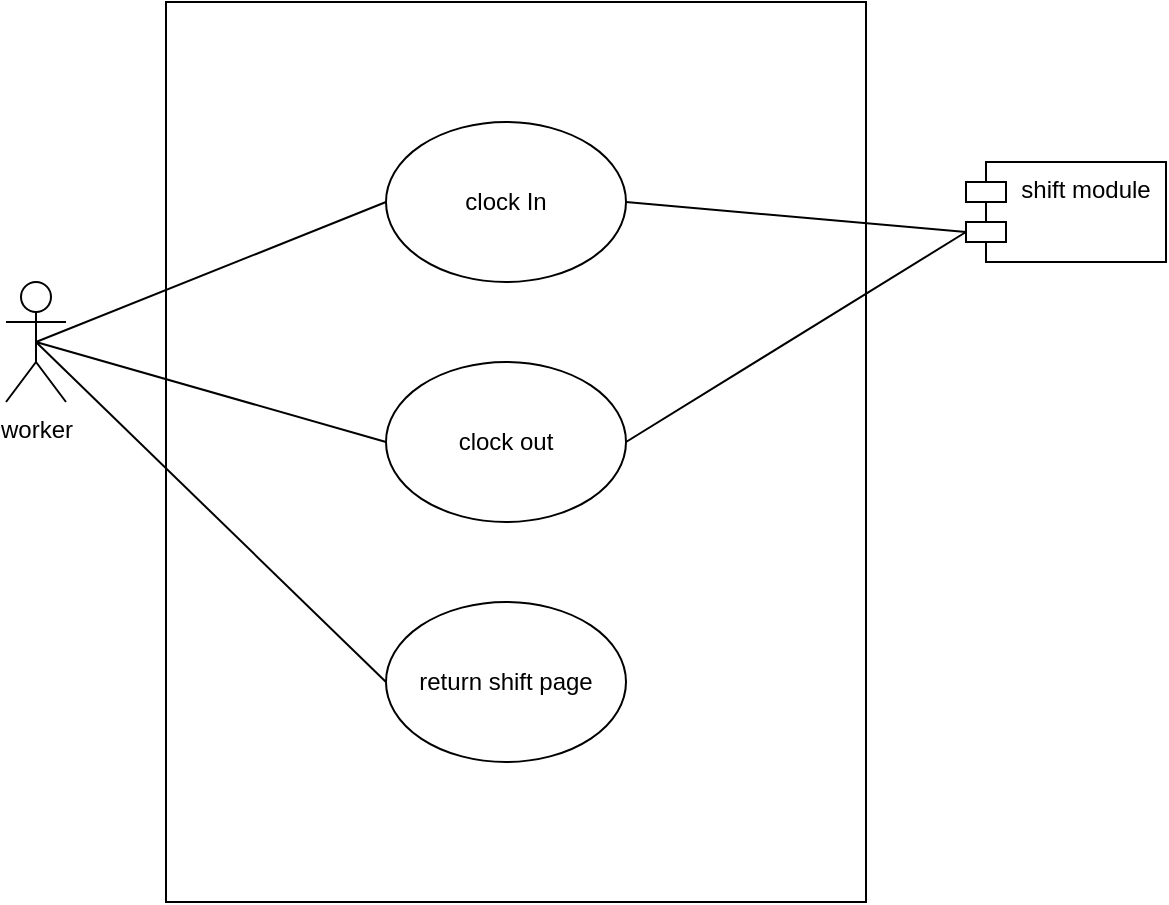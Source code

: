<mxfile version="13.7.9" type="device"><diagram id="IPyWZyCL3--5m0fnnMQW" name="Page-1"><mxGraphModel dx="1422" dy="822" grid="1" gridSize="10" guides="1" tooltips="1" connect="1" arrows="1" fold="1" page="1" pageScale="1" pageWidth="850" pageHeight="1100" math="0" shadow="0"><root><mxCell id="0"/><mxCell id="1" parent="0"/><mxCell id="IZUFY6k0qXuqJu5tm_MC-1" value="" style="rounded=0;whiteSpace=wrap;html=1;" vertex="1" parent="1"><mxGeometry x="120" y="80" width="350" height="450" as="geometry"/></mxCell><mxCell id="IZUFY6k0qXuqJu5tm_MC-2" value="clock In" style="ellipse;whiteSpace=wrap;html=1;" vertex="1" parent="1"><mxGeometry x="230" y="140" width="120" height="80" as="geometry"/></mxCell><mxCell id="IZUFY6k0qXuqJu5tm_MC-3" value="clock out" style="ellipse;whiteSpace=wrap;html=1;" vertex="1" parent="1"><mxGeometry x="230" y="260" width="120" height="80" as="geometry"/></mxCell><mxCell id="IZUFY6k0qXuqJu5tm_MC-4" value="worker" style="shape=umlActor;verticalLabelPosition=bottom;verticalAlign=top;html=1;outlineConnect=0;" vertex="1" parent="1"><mxGeometry x="40" y="220" width="30" height="60" as="geometry"/></mxCell><mxCell id="IZUFY6k0qXuqJu5tm_MC-5" value="" style="endArrow=none;html=1;entryX=0;entryY=0.5;entryDx=0;entryDy=0;exitX=0.5;exitY=0.5;exitDx=0;exitDy=0;exitPerimeter=0;" edge="1" parent="1" source="IZUFY6k0qXuqJu5tm_MC-4" target="IZUFY6k0qXuqJu5tm_MC-2"><mxGeometry width="50" height="50" relative="1" as="geometry"><mxPoint x="30" y="620" as="sourcePoint"/><mxPoint x="80" y="570" as="targetPoint"/></mxGeometry></mxCell><mxCell id="IZUFY6k0qXuqJu5tm_MC-6" value="" style="endArrow=none;html=1;entryX=0;entryY=0.5;entryDx=0;entryDy=0;exitX=0.5;exitY=0.5;exitDx=0;exitDy=0;exitPerimeter=0;" edge="1" parent="1" source="IZUFY6k0qXuqJu5tm_MC-4" target="IZUFY6k0qXuqJu5tm_MC-3"><mxGeometry width="50" height="50" relative="1" as="geometry"><mxPoint x="230" y="350" as="sourcePoint"/><mxPoint x="405" y="280" as="targetPoint"/></mxGeometry></mxCell><mxCell id="IZUFY6k0qXuqJu5tm_MC-7" value="shift module" style="shape=module;align=left;spacingLeft=20;align=center;verticalAlign=top;" vertex="1" parent="1"><mxGeometry x="520" y="160" width="100" height="50" as="geometry"/></mxCell><mxCell id="IZUFY6k0qXuqJu5tm_MC-8" value="" style="endArrow=none;html=1;entryX=0;entryY=0;entryDx=0;entryDy=35;exitX=1;exitY=0.5;exitDx=0;exitDy=0;entryPerimeter=0;" edge="1" parent="1" source="IZUFY6k0qXuqJu5tm_MC-2" target="IZUFY6k0qXuqJu5tm_MC-7"><mxGeometry width="50" height="50" relative="1" as="geometry"><mxPoint x="660" y="560" as="sourcePoint"/><mxPoint x="835" y="490" as="targetPoint"/></mxGeometry></mxCell><mxCell id="IZUFY6k0qXuqJu5tm_MC-9" value="" style="endArrow=none;html=1;entryX=0;entryY=0;entryDx=0;entryDy=35;exitX=1;exitY=0.5;exitDx=0;exitDy=0;entryPerimeter=0;" edge="1" parent="1" source="IZUFY6k0qXuqJu5tm_MC-3" target="IZUFY6k0qXuqJu5tm_MC-7"><mxGeometry width="50" height="50" relative="1" as="geometry"><mxPoint x="400" y="360" as="sourcePoint"/><mxPoint x="730" y="465" as="targetPoint"/></mxGeometry></mxCell><mxCell id="IZUFY6k0qXuqJu5tm_MC-10" value="return shift page" style="ellipse;whiteSpace=wrap;html=1;" vertex="1" parent="1"><mxGeometry x="230" y="380" width="120" height="80" as="geometry"/></mxCell><mxCell id="IZUFY6k0qXuqJu5tm_MC-11" value="" style="endArrow=none;html=1;entryX=0;entryY=0.5;entryDx=0;entryDy=0;exitX=0.5;exitY=0.5;exitDx=0;exitDy=0;exitPerimeter=0;" edge="1" parent="1" source="IZUFY6k0qXuqJu5tm_MC-4" target="IZUFY6k0qXuqJu5tm_MC-10"><mxGeometry width="50" height="50" relative="1" as="geometry"><mxPoint x="90" y="410" as="sourcePoint"/><mxPoint x="265" y="550" as="targetPoint"/></mxGeometry></mxCell></root></mxGraphModel></diagram></mxfile>